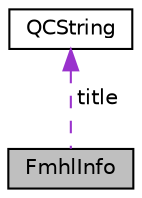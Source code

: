 digraph "FmhlInfo"
{
 // INTERACTIVE_SVG=YES
 // LATEX_PDF_SIZE
  edge [fontname="Helvetica",fontsize="10",labelfontname="Helvetica",labelfontsize="10"];
  node [fontname="Helvetica",fontsize="10",shape=record];
  Node1 [label="FmhlInfo",height=0.2,width=0.4,color="black", fillcolor="grey75", style="filled", fontcolor="black",tooltip="Helper class representing a file member in the navigation menu."];
  Node2 -> Node1 [dir="back",color="darkorchid3",fontsize="10",style="dashed",label=" title" ,fontname="Helvetica"];
  Node2 [label="QCString",height=0.2,width=0.4,color="black", fillcolor="white", style="filled",URL="$d9/d45/class_q_c_string.html",tooltip="This is an alternative implementation of QCString."];
}
